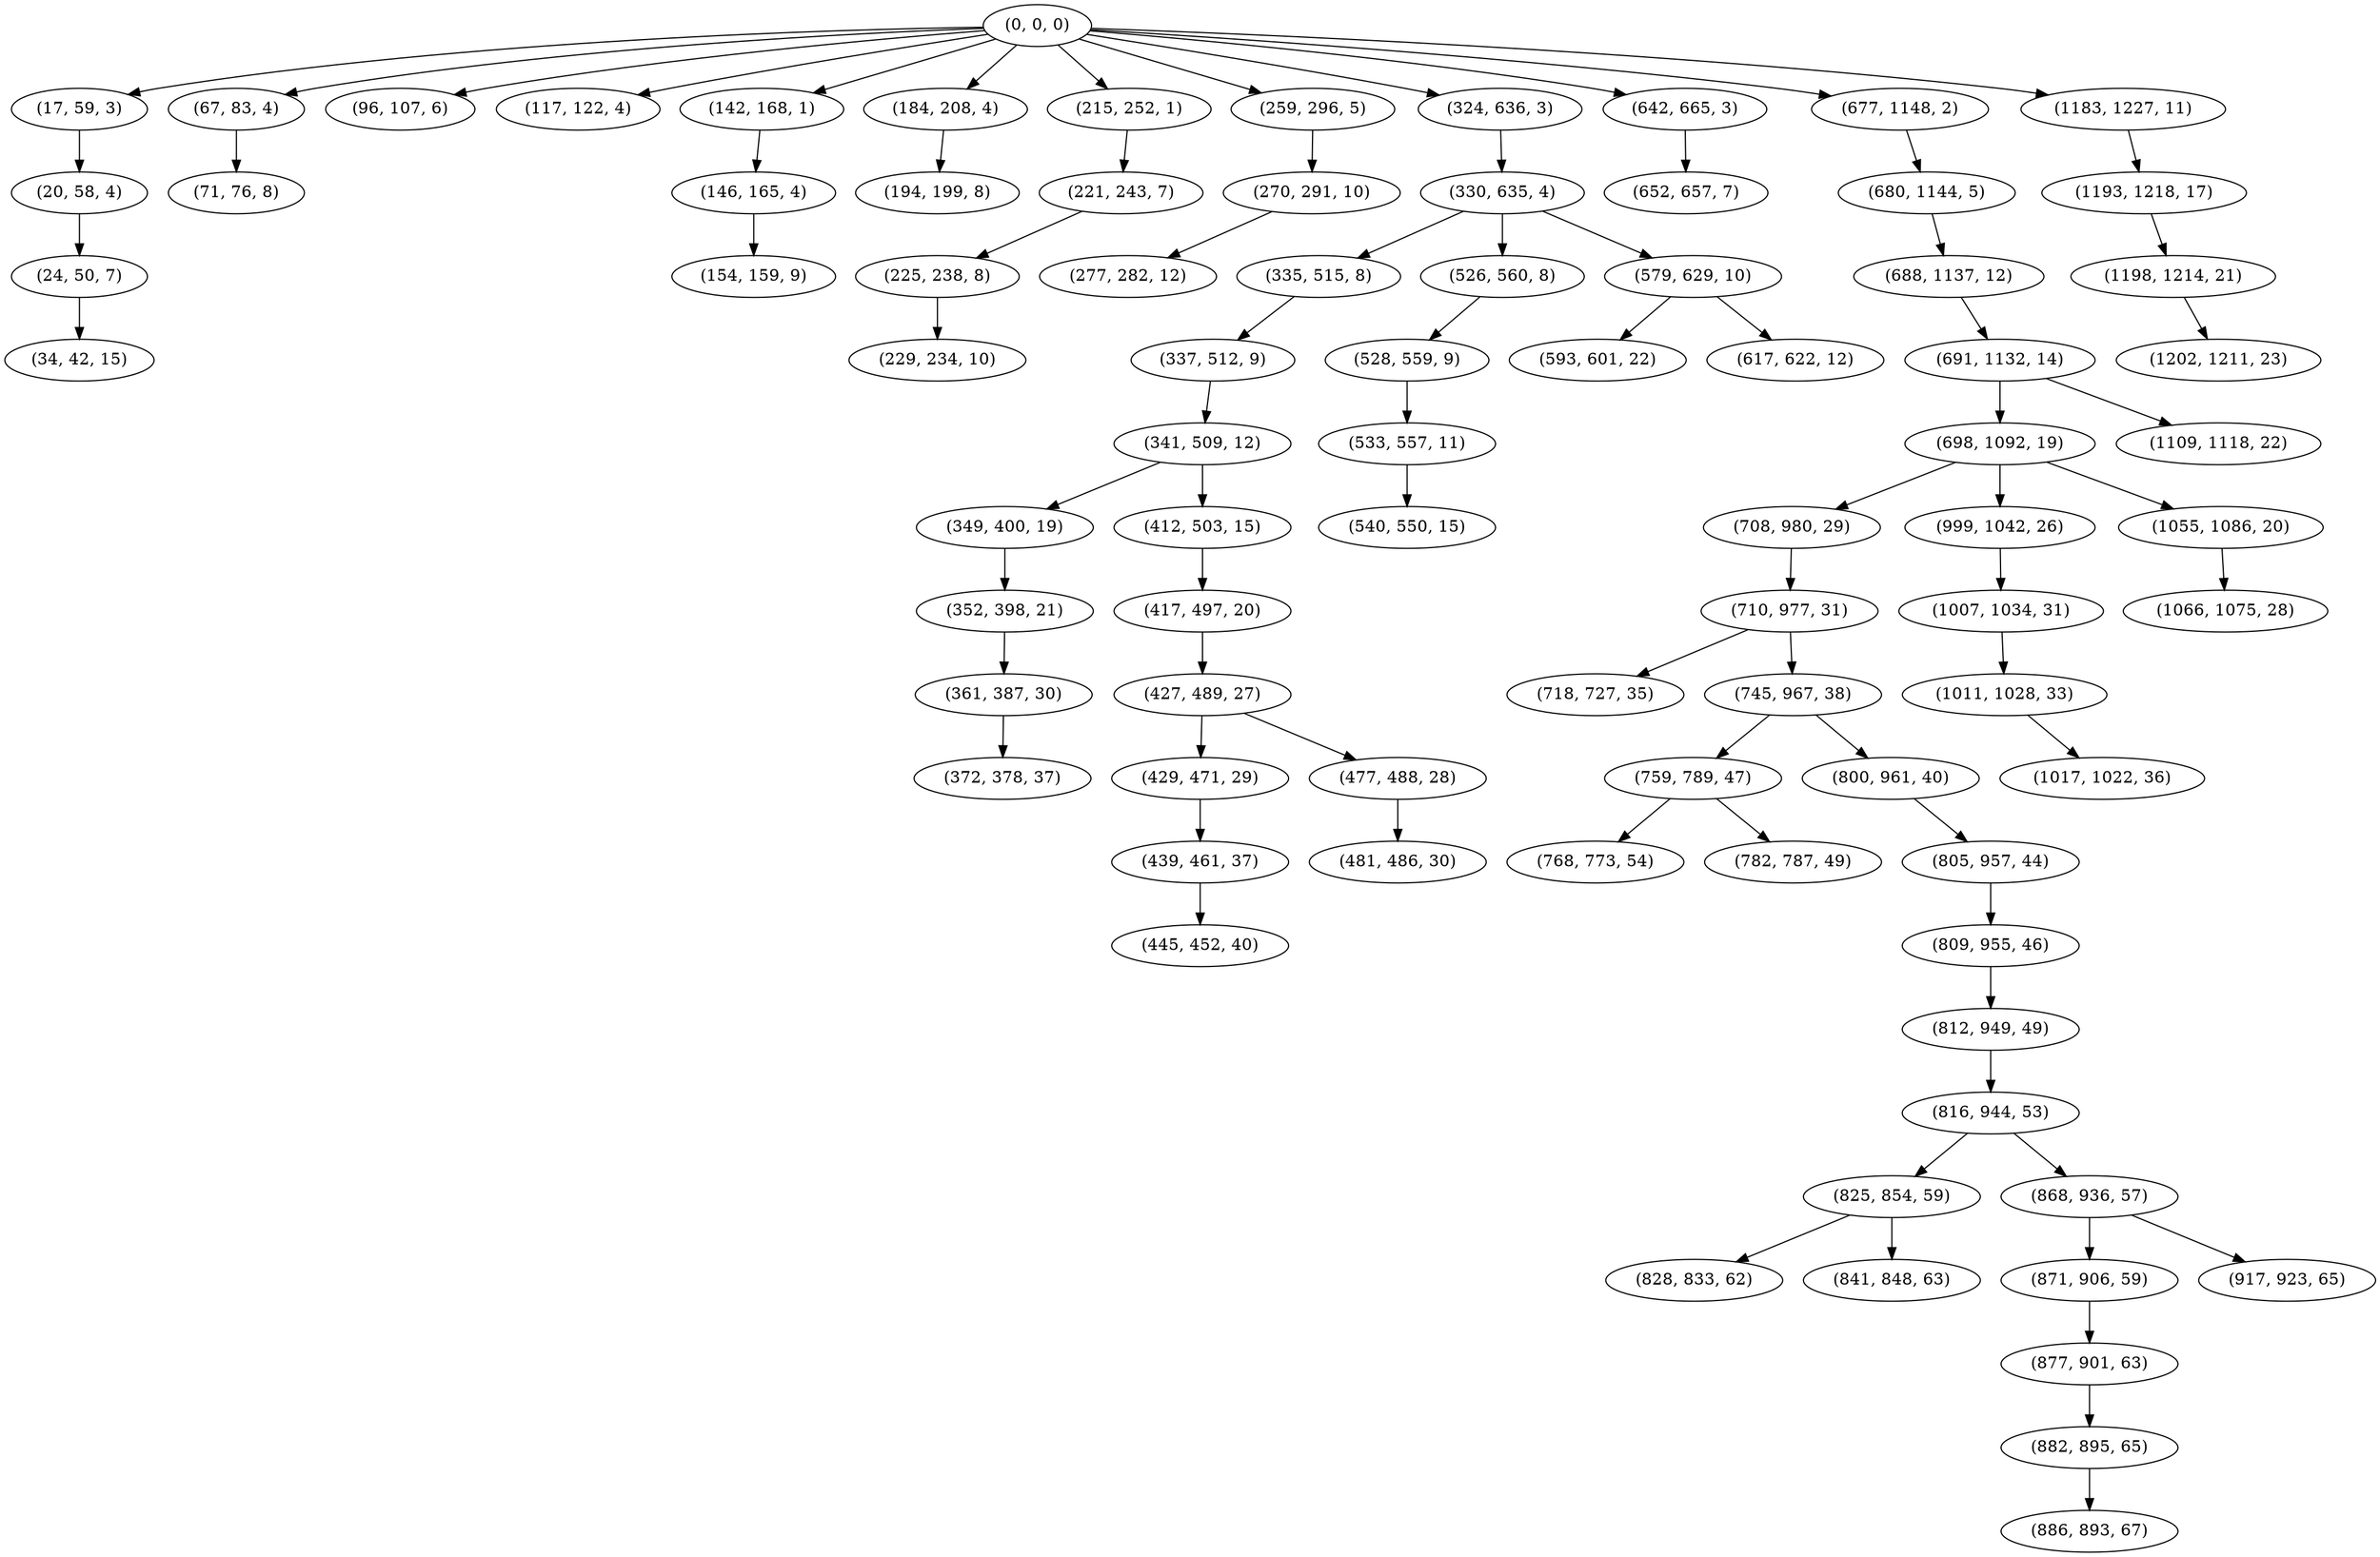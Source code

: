 digraph tree {
    "(0, 0, 0)";
    "(17, 59, 3)";
    "(20, 58, 4)";
    "(24, 50, 7)";
    "(34, 42, 15)";
    "(67, 83, 4)";
    "(71, 76, 8)";
    "(96, 107, 6)";
    "(117, 122, 4)";
    "(142, 168, 1)";
    "(146, 165, 4)";
    "(154, 159, 9)";
    "(184, 208, 4)";
    "(194, 199, 8)";
    "(215, 252, 1)";
    "(221, 243, 7)";
    "(225, 238, 8)";
    "(229, 234, 10)";
    "(259, 296, 5)";
    "(270, 291, 10)";
    "(277, 282, 12)";
    "(324, 636, 3)";
    "(330, 635, 4)";
    "(335, 515, 8)";
    "(337, 512, 9)";
    "(341, 509, 12)";
    "(349, 400, 19)";
    "(352, 398, 21)";
    "(361, 387, 30)";
    "(372, 378, 37)";
    "(412, 503, 15)";
    "(417, 497, 20)";
    "(427, 489, 27)";
    "(429, 471, 29)";
    "(439, 461, 37)";
    "(445, 452, 40)";
    "(477, 488, 28)";
    "(481, 486, 30)";
    "(526, 560, 8)";
    "(528, 559, 9)";
    "(533, 557, 11)";
    "(540, 550, 15)";
    "(579, 629, 10)";
    "(593, 601, 22)";
    "(617, 622, 12)";
    "(642, 665, 3)";
    "(652, 657, 7)";
    "(677, 1148, 2)";
    "(680, 1144, 5)";
    "(688, 1137, 12)";
    "(691, 1132, 14)";
    "(698, 1092, 19)";
    "(708, 980, 29)";
    "(710, 977, 31)";
    "(718, 727, 35)";
    "(745, 967, 38)";
    "(759, 789, 47)";
    "(768, 773, 54)";
    "(782, 787, 49)";
    "(800, 961, 40)";
    "(805, 957, 44)";
    "(809, 955, 46)";
    "(812, 949, 49)";
    "(816, 944, 53)";
    "(825, 854, 59)";
    "(828, 833, 62)";
    "(841, 848, 63)";
    "(868, 936, 57)";
    "(871, 906, 59)";
    "(877, 901, 63)";
    "(882, 895, 65)";
    "(886, 893, 67)";
    "(917, 923, 65)";
    "(999, 1042, 26)";
    "(1007, 1034, 31)";
    "(1011, 1028, 33)";
    "(1017, 1022, 36)";
    "(1055, 1086, 20)";
    "(1066, 1075, 28)";
    "(1109, 1118, 22)";
    "(1183, 1227, 11)";
    "(1193, 1218, 17)";
    "(1198, 1214, 21)";
    "(1202, 1211, 23)";
    "(0, 0, 0)" -> "(17, 59, 3)";
    "(0, 0, 0)" -> "(67, 83, 4)";
    "(0, 0, 0)" -> "(96, 107, 6)";
    "(0, 0, 0)" -> "(117, 122, 4)";
    "(0, 0, 0)" -> "(142, 168, 1)";
    "(0, 0, 0)" -> "(184, 208, 4)";
    "(0, 0, 0)" -> "(215, 252, 1)";
    "(0, 0, 0)" -> "(259, 296, 5)";
    "(0, 0, 0)" -> "(324, 636, 3)";
    "(0, 0, 0)" -> "(642, 665, 3)";
    "(0, 0, 0)" -> "(677, 1148, 2)";
    "(0, 0, 0)" -> "(1183, 1227, 11)";
    "(17, 59, 3)" -> "(20, 58, 4)";
    "(20, 58, 4)" -> "(24, 50, 7)";
    "(24, 50, 7)" -> "(34, 42, 15)";
    "(67, 83, 4)" -> "(71, 76, 8)";
    "(142, 168, 1)" -> "(146, 165, 4)";
    "(146, 165, 4)" -> "(154, 159, 9)";
    "(184, 208, 4)" -> "(194, 199, 8)";
    "(215, 252, 1)" -> "(221, 243, 7)";
    "(221, 243, 7)" -> "(225, 238, 8)";
    "(225, 238, 8)" -> "(229, 234, 10)";
    "(259, 296, 5)" -> "(270, 291, 10)";
    "(270, 291, 10)" -> "(277, 282, 12)";
    "(324, 636, 3)" -> "(330, 635, 4)";
    "(330, 635, 4)" -> "(335, 515, 8)";
    "(330, 635, 4)" -> "(526, 560, 8)";
    "(330, 635, 4)" -> "(579, 629, 10)";
    "(335, 515, 8)" -> "(337, 512, 9)";
    "(337, 512, 9)" -> "(341, 509, 12)";
    "(341, 509, 12)" -> "(349, 400, 19)";
    "(341, 509, 12)" -> "(412, 503, 15)";
    "(349, 400, 19)" -> "(352, 398, 21)";
    "(352, 398, 21)" -> "(361, 387, 30)";
    "(361, 387, 30)" -> "(372, 378, 37)";
    "(412, 503, 15)" -> "(417, 497, 20)";
    "(417, 497, 20)" -> "(427, 489, 27)";
    "(427, 489, 27)" -> "(429, 471, 29)";
    "(427, 489, 27)" -> "(477, 488, 28)";
    "(429, 471, 29)" -> "(439, 461, 37)";
    "(439, 461, 37)" -> "(445, 452, 40)";
    "(477, 488, 28)" -> "(481, 486, 30)";
    "(526, 560, 8)" -> "(528, 559, 9)";
    "(528, 559, 9)" -> "(533, 557, 11)";
    "(533, 557, 11)" -> "(540, 550, 15)";
    "(579, 629, 10)" -> "(593, 601, 22)";
    "(579, 629, 10)" -> "(617, 622, 12)";
    "(642, 665, 3)" -> "(652, 657, 7)";
    "(677, 1148, 2)" -> "(680, 1144, 5)";
    "(680, 1144, 5)" -> "(688, 1137, 12)";
    "(688, 1137, 12)" -> "(691, 1132, 14)";
    "(691, 1132, 14)" -> "(698, 1092, 19)";
    "(691, 1132, 14)" -> "(1109, 1118, 22)";
    "(698, 1092, 19)" -> "(708, 980, 29)";
    "(698, 1092, 19)" -> "(999, 1042, 26)";
    "(698, 1092, 19)" -> "(1055, 1086, 20)";
    "(708, 980, 29)" -> "(710, 977, 31)";
    "(710, 977, 31)" -> "(718, 727, 35)";
    "(710, 977, 31)" -> "(745, 967, 38)";
    "(745, 967, 38)" -> "(759, 789, 47)";
    "(745, 967, 38)" -> "(800, 961, 40)";
    "(759, 789, 47)" -> "(768, 773, 54)";
    "(759, 789, 47)" -> "(782, 787, 49)";
    "(800, 961, 40)" -> "(805, 957, 44)";
    "(805, 957, 44)" -> "(809, 955, 46)";
    "(809, 955, 46)" -> "(812, 949, 49)";
    "(812, 949, 49)" -> "(816, 944, 53)";
    "(816, 944, 53)" -> "(825, 854, 59)";
    "(816, 944, 53)" -> "(868, 936, 57)";
    "(825, 854, 59)" -> "(828, 833, 62)";
    "(825, 854, 59)" -> "(841, 848, 63)";
    "(868, 936, 57)" -> "(871, 906, 59)";
    "(868, 936, 57)" -> "(917, 923, 65)";
    "(871, 906, 59)" -> "(877, 901, 63)";
    "(877, 901, 63)" -> "(882, 895, 65)";
    "(882, 895, 65)" -> "(886, 893, 67)";
    "(999, 1042, 26)" -> "(1007, 1034, 31)";
    "(1007, 1034, 31)" -> "(1011, 1028, 33)";
    "(1011, 1028, 33)" -> "(1017, 1022, 36)";
    "(1055, 1086, 20)" -> "(1066, 1075, 28)";
    "(1183, 1227, 11)" -> "(1193, 1218, 17)";
    "(1193, 1218, 17)" -> "(1198, 1214, 21)";
    "(1198, 1214, 21)" -> "(1202, 1211, 23)";
}

